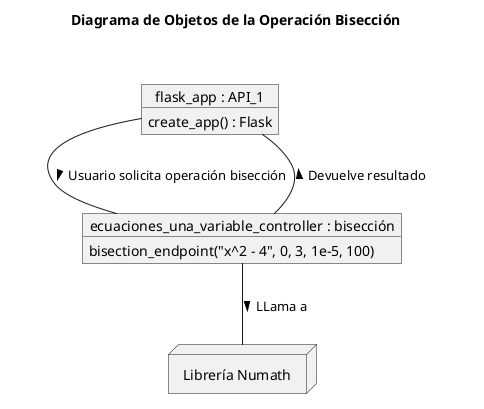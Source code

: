 @startuml

skinparam packageBorderColor white
skinparam packageBackgroundColor white

title Diagrama de Objetos de la Operación Bisección

package " " {
  object "flask_app : API_1" as flask_app {
    create_app() : Flask
  }
  
  object "ecuaciones_una_variable_controller : bisección" as operaciones {
    bisection_endpoint("x^2 - 4", 0, 3, 1e-5, 100)
  }
}

node "Librería Numath" as PyLibrary {
}

flask_app -- operaciones: "Usuario solicita operación bisección >"
operaciones -- PyLibrary : "LLama a >"
operaciones -- flask_app : "Devuelve resultado >"

@enduml